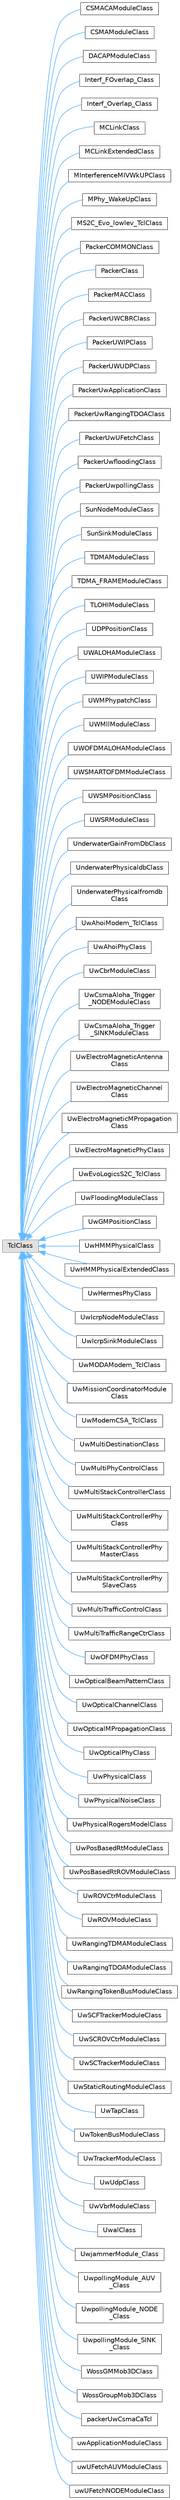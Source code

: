 digraph "Graphical Class Hierarchy"
{
 // LATEX_PDF_SIZE
  bgcolor="transparent";
  edge [fontname=Helvetica,fontsize=10,labelfontname=Helvetica,labelfontsize=10];
  node [fontname=Helvetica,fontsize=10,shape=box,height=0.2,width=0.4];
  rankdir="LR";
  Node0 [id="Node000000",label="TclClass",height=0.2,width=0.4,color="grey60", fillcolor="#E0E0E0", style="filled",tooltip=" "];
  Node0 -> Node1 [id="edge160_Node000000_Node000001",dir="back",color="steelblue1",style="solid",tooltip=" "];
  Node1 [id="Node000001",label="CSMACAModuleClass",height=0.2,width=0.4,color="grey40", fillcolor="white", style="filled",URL="$classCSMACAModuleClass.html",tooltip=" "];
  Node0 -> Node2 [id="edge161_Node000000_Node000002",dir="back",color="steelblue1",style="solid",tooltip=" "];
  Node2 [id="Node000002",label="CSMAModuleClass",height=0.2,width=0.4,color="grey40", fillcolor="white", style="filled",URL="$classCSMAModuleClass.html",tooltip="Class that represents the binding with the tcl configuration script."];
  Node0 -> Node3 [id="edge162_Node000000_Node000003",dir="back",color="steelblue1",style="solid",tooltip=" "];
  Node3 [id="Node000003",label="DACAPModuleClass",height=0.2,width=0.4,color="grey40", fillcolor="white", style="filled",URL="$classDACAPModuleClass.html",tooltip="Class that represent the binding of the protocol with tcl."];
  Node0 -> Node4 [id="edge163_Node000000_Node000004",dir="back",color="steelblue1",style="solid",tooltip=" "];
  Node4 [id="Node000004",label="Interf_FOverlap_Class",height=0.2,width=0.4,color="grey40", fillcolor="white", style="filled",URL="$classInterf__FOverlap__Class.html",tooltip=" "];
  Node0 -> Node5 [id="edge164_Node000000_Node000005",dir="back",color="steelblue1",style="solid",tooltip=" "];
  Node5 [id="Node000005",label="Interf_Overlap_Class",height=0.2,width=0.4,color="grey40", fillcolor="white", style="filled",URL="$classInterf__Overlap__Class.html",tooltip=" "];
  Node0 -> Node6 [id="edge165_Node000000_Node000006",dir="back",color="steelblue1",style="solid",tooltip=" "];
  Node6 [id="Node000006",label="MCLinkClass",height=0.2,width=0.4,color="grey40", fillcolor="white", style="filled",URL="$classMCLinkClass.html",tooltip=" "];
  Node0 -> Node7 [id="edge166_Node000000_Node000007",dir="back",color="steelblue1",style="solid",tooltip=" "];
  Node7 [id="Node000007",label="MCLinkExtendedClass",height=0.2,width=0.4,color="grey40", fillcolor="white", style="filled",URL="$classMCLinkExtendedClass.html",tooltip=" "];
  Node0 -> Node8 [id="edge167_Node000000_Node000008",dir="back",color="steelblue1",style="solid",tooltip=" "];
  Node8 [id="Node000008",label="MInterferenceMIVWkUPClass",height=0.2,width=0.4,color="grey40", fillcolor="white", style="filled",URL="$classMInterferenceMIVWkUPClass.html",tooltip="Class that represents the binding with the tcl configuration script."];
  Node0 -> Node9 [id="edge168_Node000000_Node000009",dir="back",color="steelblue1",style="solid",tooltip=" "];
  Node9 [id="Node000009",label="MPhy_WakeUpClass",height=0.2,width=0.4,color="grey40", fillcolor="white", style="filled",URL="$classMPhy__WakeUpClass.html",tooltip="Class that represents the binding with the tcl configuration script."];
  Node0 -> Node10 [id="edge169_Node000000_Node000010",dir="back",color="steelblue1",style="solid",tooltip=" "];
  Node10 [id="Node000010",label="MS2C_Evo_lowlev_TclClass",height=0.2,width=0.4,color="grey40", fillcolor="white", style="filled",URL="$classMS2C__Evo__lowlev__TclClass.html",tooltip="Class to create the Otcl shadow object for an object of the class MS2C_Evo_lowlev."];
  Node0 -> Node11 [id="edge170_Node000000_Node000011",dir="back",color="steelblue1",style="solid",tooltip=" "];
  Node11 [id="Node000011",label="PackerCOMMONClass",height=0.2,width=0.4,color="grey40", fillcolor="white", style="filled",URL="$classPackerCOMMONClass.html",tooltip="Class to create the Otcl shadow object for an object of the class packer."];
  Node0 -> Node12 [id="edge171_Node000000_Node000012",dir="back",color="steelblue1",style="solid",tooltip=" "];
  Node12 [id="Node000012",label="PackerClass",height=0.2,width=0.4,color="grey40", fillcolor="white", style="filled",URL="$classPackerClass.html",tooltip="Class to create the Otcl shadow object for an object of the class packer."];
  Node0 -> Node13 [id="edge172_Node000000_Node000013",dir="back",color="steelblue1",style="solid",tooltip=" "];
  Node13 [id="Node000013",label="PackerMACClass",height=0.2,width=0.4,color="grey40", fillcolor="white", style="filled",URL="$classPackerMACClass.html",tooltip="Class to create the Otcl shadow object for an object of the class packer."];
  Node0 -> Node14 [id="edge173_Node000000_Node000014",dir="back",color="steelblue1",style="solid",tooltip=" "];
  Node14 [id="Node000014",label="PackerUWCBRClass",height=0.2,width=0.4,color="grey40", fillcolor="white", style="filled",URL="$classPackerUWCBRClass.html",tooltip="Class to create the Otcl shadow object for an object of the class packer."];
  Node0 -> Node15 [id="edge174_Node000000_Node000015",dir="back",color="steelblue1",style="solid",tooltip=" "];
  Node15 [id="Node000015",label="PackerUWIPClass",height=0.2,width=0.4,color="grey40", fillcolor="white", style="filled",URL="$classPackerUWIPClass.html",tooltip="Class to create the Otcl shadow object for an object of the class packer."];
  Node0 -> Node16 [id="edge175_Node000000_Node000016",dir="back",color="steelblue1",style="solid",tooltip=" "];
  Node16 [id="Node000016",label="PackerUWUDPClass",height=0.2,width=0.4,color="grey40", fillcolor="white", style="filled",URL="$classPackerUWUDPClass.html",tooltip="Class to create the Otcl shadow object for an object of the class packer."];
  Node0 -> Node17 [id="edge176_Node000000_Node000017",dir="back",color="steelblue1",style="solid",tooltip=" "];
  Node17 [id="Node000017",label="PackerUwApplicationClass",height=0.2,width=0.4,color="grey40", fillcolor="white", style="filled",URL="$classPackerUwApplicationClass.html",tooltip=" "];
  Node0 -> Node18 [id="edge177_Node000000_Node000018",dir="back",color="steelblue1",style="solid",tooltip=" "];
  Node18 [id="Node000018",label="PackerUwRangingTDOAClass",height=0.2,width=0.4,color="grey40", fillcolor="white", style="filled",URL="$classPackerUwRangingTDOAClass.html",tooltip=" "];
  Node0 -> Node19 [id="edge178_Node000000_Node000019",dir="back",color="steelblue1",style="solid",tooltip=" "];
  Node19 [id="Node000019",label="PackerUwUFetchClass",height=0.2,width=0.4,color="grey40", fillcolor="white", style="filled",URL="$classPackerUwUFetchClass.html",tooltip=" "];
  Node0 -> Node20 [id="edge179_Node000000_Node000020",dir="back",color="steelblue1",style="solid",tooltip=" "];
  Node20 [id="Node000020",label="PackerUwfloodingClass",height=0.2,width=0.4,color="grey40", fillcolor="white", style="filled",URL="$classPackerUwfloodingClass.html",tooltip="Class to create the Otcl shadow object for an object of the class packer."];
  Node0 -> Node21 [id="edge180_Node000000_Node000021",dir="back",color="steelblue1",style="solid",tooltip=" "];
  Node21 [id="Node000021",label="PackerUwpollingClass",height=0.2,width=0.4,color="grey40", fillcolor="white", style="filled",URL="$classPackerUwpollingClass.html",tooltip=" "];
  Node0 -> Node22 [id="edge181_Node000000_Node000022",dir="back",color="steelblue1",style="solid",tooltip=" "];
  Node22 [id="Node000022",label="SunNodeModuleClass",height=0.2,width=0.4,color="grey40", fillcolor="white", style="filled",URL="$classSunNodeModuleClass.html",tooltip="Adds the module for SunIPRoutingNode in ns2."];
  Node0 -> Node23 [id="edge182_Node000000_Node000023",dir="back",color="steelblue1",style="solid",tooltip=" "];
  Node23 [id="Node000023",label="SunSinkModuleClass",height=0.2,width=0.4,color="grey40", fillcolor="white", style="filled",URL="$classSunSinkModuleClass.html",tooltip="Adds the module for SunIPRoutingSink in ns2."];
  Node0 -> Node24 [id="edge183_Node000000_Node000024",dir="back",color="steelblue1",style="solid",tooltip=" "];
  Node24 [id="Node000024",label="TDMAModuleClass",height=0.2,width=0.4,color="grey40", fillcolor="white", style="filled",URL="$classTDMAModuleClass.html",tooltip="Class that represent the binding of the protocol with tcl."];
  Node0 -> Node25 [id="edge184_Node000000_Node000025",dir="back",color="steelblue1",style="solid",tooltip=" "];
  Node25 [id="Node000025",label="TDMA_FRAMEModuleClass",height=0.2,width=0.4,color="grey40", fillcolor="white", style="filled",URL="$classTDMA__FRAMEModuleClass.html",tooltip="Class that represent the binding of the protocol with tcl."];
  Node0 -> Node26 [id="edge185_Node000000_Node000026",dir="back",color="steelblue1",style="solid",tooltip=" "];
  Node26 [id="Node000026",label="TLOHIModuleClass",height=0.2,width=0.4,color="grey40", fillcolor="white", style="filled",URL="$classTLOHIModuleClass.html",tooltip="Class that represent the binding with the tcl configuration script."];
  Node0 -> Node27 [id="edge186_Node000000_Node000027",dir="back",color="steelblue1",style="solid",tooltip=" "];
  Node27 [id="Node000027",label="UDPPositionClass",height=0.2,width=0.4,color="grey40", fillcolor="white", style="filled",URL="$classUDPPositionClass.html",tooltip=" "];
  Node0 -> Node28 [id="edge187_Node000000_Node000028",dir="back",color="steelblue1",style="solid",tooltip=" "];
  Node28 [id="Node000028",label="UWALOHAModuleClass",height=0.2,width=0.4,color="grey40", fillcolor="white", style="filled",URL="$classUWALOHAModuleClass.html",tooltip="Class that describe the binding with tcl scripting language."];
  Node0 -> Node29 [id="edge188_Node000000_Node000029",dir="back",color="steelblue1",style="solid",tooltip=" "];
  Node29 [id="Node000029",label="UWIPModuleClass",height=0.2,width=0.4,color="grey40", fillcolor="white", style="filled",URL="$classUWIPModuleClass.html",tooltip="Adds the module for UWIPModuleClass in ns2."];
  Node0 -> Node30 [id="edge189_Node000000_Node000030",dir="back",color="steelblue1",style="solid",tooltip=" "];
  Node30 [id="Node000030",label="UWMPhypatchClass",height=0.2,width=0.4,color="grey40", fillcolor="white", style="filled",URL="$classUWMPhypatchClass.html",tooltip="Class to create the Otcl shadow object for an object of the class UWMPhypatch."];
  Node0 -> Node31 [id="edge190_Node000000_Node000031",dir="back",color="steelblue1",style="solid",tooltip=" "];
  Node31 [id="Node000031",label="UWMllModuleClass",height=0.2,width=0.4,color="grey40", fillcolor="white", style="filled",URL="$classUWMllModuleClass.html",tooltip="Class that represents the binding with the tcl configuration script."];
  Node0 -> Node32 [id="edge191_Node000000_Node000032",dir="back",color="steelblue1",style="solid",tooltip=" "];
  Node32 [id="Node000032",label="UWOFDMALOHAModuleClass",height=0.2,width=0.4,color="grey40", fillcolor="white", style="filled",URL="$classUWOFDMALOHAModuleClass.html",tooltip="Class that describe the binding with tcl scripting language."];
  Node0 -> Node33 [id="edge192_Node000000_Node000033",dir="back",color="steelblue1",style="solid",tooltip=" "];
  Node33 [id="Node000033",label="UWSMARTOFDMModuleClass",height=0.2,width=0.4,color="grey40", fillcolor="white", style="filled",URL="$classUWSMARTOFDMModuleClass.html",tooltip="Class that describe the binding with tcl scripting language."];
  Node0 -> Node34 [id="edge193_Node000000_Node000034",dir="back",color="steelblue1",style="solid",tooltip=" "];
  Node34 [id="Node000034",label="UWSMPositionClass",height=0.2,width=0.4,color="grey40", fillcolor="white", style="filled",URL="$classUWSMPositionClass.html",tooltip=" "];
  Node0 -> Node35 [id="edge194_Node000000_Node000035",dir="back",color="steelblue1",style="solid",tooltip=" "];
  Node35 [id="Node000035",label="UWSRModuleClass",height=0.2,width=0.4,color="grey40", fillcolor="white", style="filled",URL="$classUWSRModuleClass.html",tooltip="Class that represents the binding with tcl scripting language."];
  Node0 -> Node36 [id="edge195_Node000000_Node000036",dir="back",color="steelblue1",style="solid",tooltip=" "];
  Node36 [id="Node000036",label="UnderwaterGainFromDbClass",height=0.2,width=0.4,color="grey40", fillcolor="white", style="filled",URL="$classUnderwaterGainFromDbClass.html",tooltip=" "];
  Node0 -> Node37 [id="edge196_Node000000_Node000037",dir="back",color="steelblue1",style="solid",tooltip=" "];
  Node37 [id="Node000037",label="UnderwaterPhysicaldbClass",height=0.2,width=0.4,color="grey40", fillcolor="white", style="filled",URL="$classUnderwaterPhysicaldbClass.html",tooltip=" "];
  Node0 -> Node38 [id="edge197_Node000000_Node000038",dir="back",color="steelblue1",style="solid",tooltip=" "];
  Node38 [id="Node000038",label="UnderwaterPhysicalfromdb\lClass",height=0.2,width=0.4,color="grey40", fillcolor="white", style="filled",URL="$classUnderwaterPhysicalfromdbClass.html",tooltip=" "];
  Node0 -> Node39 [id="edge198_Node000000_Node000039",dir="back",color="steelblue1",style="solid",tooltip=" "];
  Node39 [id="Node000039",label="UwAhoiModem_TclClass",height=0.2,width=0.4,color="grey40", fillcolor="white", style="filled",URL="$classUwAhoiModem__TclClass.html",tooltip="Class to create the Otcl shadow object for an object of the class UwAhoiModem."];
  Node0 -> Node40 [id="edge199_Node000000_Node000040",dir="back",color="steelblue1",style="solid",tooltip=" "];
  Node40 [id="Node000040",label="UwAhoiPhyClass",height=0.2,width=0.4,color="grey40", fillcolor="white", style="filled",URL="$classUwAhoiPhyClass.html",tooltip="Adds the module for UwCbrModuleClass in ns2."];
  Node0 -> Node41 [id="edge200_Node000000_Node000041",dir="back",color="steelblue1",style="solid",tooltip=" "];
  Node41 [id="Node000041",label="UwCbrModuleClass",height=0.2,width=0.4,color="grey40", fillcolor="white", style="filled",URL="$classUwCbrModuleClass.html",tooltip="Adds the module for UwCbrModuleClass in ns2."];
  Node0 -> Node42 [id="edge201_Node000000_Node000042",dir="back",color="steelblue1",style="solid",tooltip=" "];
  Node42 [id="Node000042",label="UwCsmaAloha_Trigger\l_NODEModuleClass",height=0.2,width=0.4,color="grey40", fillcolor="white", style="filled",URL="$classUwCsmaAloha__Trigger__NODEModuleClass.html",tooltip=" "];
  Node0 -> Node43 [id="edge202_Node000000_Node000043",dir="back",color="steelblue1",style="solid",tooltip=" "];
  Node43 [id="Node000043",label="UwCsmaAloha_Trigger\l_SINKModuleClass",height=0.2,width=0.4,color="grey40", fillcolor="white", style="filled",URL="$classUwCsmaAloha__Trigger__SINKModuleClass.html",tooltip="Class that represents the binding with the tcl configuration script."];
  Node0 -> Node44 [id="edge203_Node000000_Node000044",dir="back",color="steelblue1",style="solid",tooltip=" "];
  Node44 [id="Node000044",label="UwElectroMagneticAntenna\lClass",height=0.2,width=0.4,color="grey40", fillcolor="white", style="filled",URL="$classUwElectroMagneticAntennaClass.html",tooltip=" "];
  Node0 -> Node45 [id="edge204_Node000000_Node000045",dir="back",color="steelblue1",style="solid",tooltip=" "];
  Node45 [id="Node000045",label="UwElectroMagneticChannel\lClass",height=0.2,width=0.4,color="grey40", fillcolor="white", style="filled",URL="$classUwElectroMagneticChannelClass.html",tooltip="Adds the module for UwElectroMagneticChannel in ns2."];
  Node0 -> Node46 [id="edge205_Node000000_Node000046",dir="back",color="steelblue1",style="solid",tooltip=" "];
  Node46 [id="Node000046",label="UwElectroMagneticMPropagation\lClass",height=0.2,width=0.4,color="grey40", fillcolor="white", style="filled",URL="$classUwElectroMagneticMPropagationClass.html",tooltip="Class that represents the binding with the tcl configuration script."];
  Node0 -> Node47 [id="edge206_Node000000_Node000047",dir="back",color="steelblue1",style="solid",tooltip=" "];
  Node47 [id="Node000047",label="UwElectroMagneticPhyClass",height=0.2,width=0.4,color="grey40", fillcolor="white", style="filled",URL="$classUwElectroMagneticPhyClass.html",tooltip=" "];
  Node0 -> Node48 [id="edge207_Node000000_Node000048",dir="back",color="steelblue1",style="solid",tooltip=" "];
  Node48 [id="Node000048",label="UwEvoLogicsS2C_TclClass",height=0.2,width=0.4,color="grey40", fillcolor="white", style="filled",URL="$classUwEvoLogicsS2C__TclClass.html",tooltip="Class to create the Otcl shadow object for an object of the class UwEvoLogicsS2CModem."];
  Node0 -> Node49 [id="edge208_Node000000_Node000049",dir="back",color="steelblue1",style="solid",tooltip=" "];
  Node49 [id="Node000049",label="UwFloodingModuleClass",height=0.2,width=0.4,color="grey40", fillcolor="white", style="filled",URL="$classUwFloodingModuleClass.html",tooltip="Adds the module for SunIPRoutingSink in ns2."];
  Node0 -> Node50 [id="edge209_Node000000_Node000050",dir="back",color="steelblue1",style="solid",tooltip=" "];
  Node50 [id="Node000050",label="UwGMPositionClass",height=0.2,width=0.4,color="grey40", fillcolor="white", style="filled",URL="$classUwGMPositionClass.html",tooltip="Adds the module for UwGMPositionClass in ns2."];
  Node0 -> Node51 [id="edge210_Node000000_Node000051",dir="back",color="steelblue1",style="solid",tooltip=" "];
  Node51 [id="Node000051",label="UwHMMPhysicalClass",height=0.2,width=0.4,color="grey40", fillcolor="white", style="filled",URL="$classUwHMMPhysicalClass.html",tooltip=" "];
  Node0 -> Node52 [id="edge211_Node000000_Node000052",dir="back",color="steelblue1",style="solid",tooltip=" "];
  Node52 [id="Node000052",label="UwHMMPhysicalExtendedClass",height=0.2,width=0.4,color="grey40", fillcolor="white", style="filled",URL="$classUwHMMPhysicalExtendedClass.html",tooltip=" "];
  Node0 -> Node53 [id="edge212_Node000000_Node000053",dir="back",color="steelblue1",style="solid",tooltip=" "];
  Node53 [id="Node000053",label="UwHermesPhyClass",height=0.2,width=0.4,color="grey40", fillcolor="white", style="filled",URL="$classUwHermesPhyClass.html",tooltip="Adds the module for UwCbrModuleClass in ns2."];
  Node0 -> Node54 [id="edge213_Node000000_Node000054",dir="back",color="steelblue1",style="solid",tooltip=" "];
  Node54 [id="Node000054",label="UwIcrpNodeModuleClass",height=0.2,width=0.4,color="grey40", fillcolor="white", style="filled",URL="$classUwIcrpNodeModuleClass.html",tooltip="Adds the module for UwIcrpNodeModuleClass in ns2."];
  Node0 -> Node55 [id="edge214_Node000000_Node000055",dir="back",color="steelblue1",style="solid",tooltip=" "];
  Node55 [id="Node000055",label="UwIcrpSinkModuleClass",height=0.2,width=0.4,color="grey40", fillcolor="white", style="filled",URL="$classUwIcrpSinkModuleClass.html",tooltip="Adds the module for UwIcrpSinkModuleClass in ns2."];
  Node0 -> Node56 [id="edge215_Node000000_Node000056",dir="back",color="steelblue1",style="solid",tooltip=" "];
  Node56 [id="Node000056",label="UwMODAModem_TclClass",height=0.2,width=0.4,color="grey40", fillcolor="white", style="filled",URL="$classUwMODAModem__TclClass.html",tooltip="Class to create the Otcl shadow object for an object of the class UwMODAModem."];
  Node0 -> Node57 [id="edge216_Node000000_Node000057",dir="back",color="steelblue1",style="solid",tooltip=" "];
  Node57 [id="Node000057",label="UwMissionCoordinatorModule\lClass",height=0.2,width=0.4,color="grey40", fillcolor="white", style="filled",URL="$classUwMissionCoordinatorModuleClass.html",tooltip="Class that represents the binding with the tcl configuration script."];
  Node0 -> Node58 [id="edge217_Node000000_Node000058",dir="back",color="steelblue1",style="solid",tooltip=" "];
  Node58 [id="Node000058",label="UwModemCSA_TclClass",height=0.2,width=0.4,color="grey40", fillcolor="white", style="filled",URL="$classUwModemCSA__TclClass.html",tooltip="Class to create the Otcl shadow object for an object of the class UwModemCSA."];
  Node0 -> Node59 [id="edge218_Node000000_Node000059",dir="back",color="steelblue1",style="solid",tooltip=" "];
  Node59 [id="Node000059",label="UwMultiDestinationClass",height=0.2,width=0.4,color="grey40", fillcolor="white", style="filled",URL="$classUwMultiDestinationClass.html",tooltip="Class that represents the binding with the tcl configuration script."];
  Node0 -> Node60 [id="edge219_Node000000_Node000060",dir="back",color="steelblue1",style="solid",tooltip=" "];
  Node60 [id="Node000060",label="UwMultiPhyControlClass",height=0.2,width=0.4,color="grey40", fillcolor="white", style="filled",URL="$classUwMultiPhyControlClass.html",tooltip="Class that represents the binding with the tcl configuration script."];
  Node0 -> Node61 [id="edge220_Node000000_Node000061",dir="back",color="steelblue1",style="solid",tooltip=" "];
  Node61 [id="Node000061",label="UwMultiStackControllerClass",height=0.2,width=0.4,color="grey40", fillcolor="white", style="filled",URL="$classUwMultiStackControllerClass.html",tooltip="Class that represents the binding with the tcl configuration script."];
  Node0 -> Node62 [id="edge221_Node000000_Node000062",dir="back",color="steelblue1",style="solid",tooltip=" "];
  Node62 [id="Node000062",label="UwMultiStackControllerPhy\lClass",height=0.2,width=0.4,color="grey40", fillcolor="white", style="filled",URL="$classUwMultiStackControllerPhyClass.html",tooltip="Class that represents the binding with the tcl configuration script."];
  Node0 -> Node63 [id="edge222_Node000000_Node000063",dir="back",color="steelblue1",style="solid",tooltip=" "];
  Node63 [id="Node000063",label="UwMultiStackControllerPhy\lMasterClass",height=0.2,width=0.4,color="grey40", fillcolor="white", style="filled",URL="$classUwMultiStackControllerPhyMasterClass.html",tooltip="Class that represents the binding with the tcl configuration script."];
  Node0 -> Node64 [id="edge223_Node000000_Node000064",dir="back",color="steelblue1",style="solid",tooltip=" "];
  Node64 [id="Node000064",label="UwMultiStackControllerPhy\lSlaveClass",height=0.2,width=0.4,color="grey40", fillcolor="white", style="filled",URL="$classUwMultiStackControllerPhySlaveClass.html",tooltip="Class that represents the binding with the tcl configuration script."];
  Node0 -> Node65 [id="edge224_Node000000_Node000065",dir="back",color="steelblue1",style="solid",tooltip=" "];
  Node65 [id="Node000065",label="UwMultiTrafficControlClass",height=0.2,width=0.4,color="grey40", fillcolor="white", style="filled",URL="$classUwMultiTrafficControlClass.html",tooltip="Class that represents the binding with the tcl configuration script."];
  Node0 -> Node66 [id="edge225_Node000000_Node000066",dir="back",color="steelblue1",style="solid",tooltip=" "];
  Node66 [id="Node000066",label="UwMultiTrafficRangeCtrClass",height=0.2,width=0.4,color="grey40", fillcolor="white", style="filled",URL="$classUwMultiTrafficRangeCtrClass.html",tooltip="Class that represents the binding with the tcl configuration script."];
  Node0 -> Node67 [id="edge226_Node000000_Node000067",dir="back",color="steelblue1",style="solid",tooltip=" "];
  Node67 [id="Node000067",label="UwOFDMPhyClass",height=0.2,width=0.4,color="grey40", fillcolor="white", style="filled",URL="$classUwOFDMPhyClass.html",tooltip=" "];
  Node0 -> Node68 [id="edge227_Node000000_Node000068",dir="back",color="steelblue1",style="solid",tooltip=" "];
  Node68 [id="Node000068",label="UwOpticalBeamPatternClass",height=0.2,width=0.4,color="grey40", fillcolor="white", style="filled",URL="$classUwOpticalBeamPatternClass.html",tooltip=" "];
  Node0 -> Node69 [id="edge228_Node000000_Node000069",dir="back",color="steelblue1",style="solid",tooltip=" "];
  Node69 [id="Node000069",label="UwOpticalChannelClass",height=0.2,width=0.4,color="grey40", fillcolor="white", style="filled",URL="$classUwOpticalChannelClass.html",tooltip="Adds the module for UwOpticalChannel in ns2."];
  Node0 -> Node70 [id="edge229_Node000000_Node000070",dir="back",color="steelblue1",style="solid",tooltip=" "];
  Node70 [id="Node000070",label="UwOpticalMPropagationClass",height=0.2,width=0.4,color="grey40", fillcolor="white", style="filled",URL="$classUwOpticalMPropagationClass.html",tooltip="Class that represents the binding with the tcl configuration script."];
  Node0 -> Node71 [id="edge230_Node000000_Node000071",dir="back",color="steelblue1",style="solid",tooltip=" "];
  Node71 [id="Node000071",label="UwOpticalPhyClass",height=0.2,width=0.4,color="grey40", fillcolor="white", style="filled",URL="$classUwOpticalPhyClass.html",tooltip=" "];
  Node0 -> Node72 [id="edge231_Node000000_Node000072",dir="back",color="steelblue1",style="solid",tooltip=" "];
  Node72 [id="Node000072",label="UwPhysicalClass",height=0.2,width=0.4,color="grey40", fillcolor="white", style="filled",URL="$classUwPhysicalClass.html",tooltip=" "];
  Node0 -> Node73 [id="edge232_Node000000_Node000073",dir="back",color="steelblue1",style="solid",tooltip=" "];
  Node73 [id="Node000073",label="UwPhysicalNoiseClass",height=0.2,width=0.4,color="grey40", fillcolor="white", style="filled",URL="$classUwPhysicalNoiseClass.html",tooltip=" "];
  Node0 -> Node74 [id="edge233_Node000000_Node000074",dir="back",color="steelblue1",style="solid",tooltip=" "];
  Node74 [id="Node000074",label="UwPhysicalRogersModelClass",height=0.2,width=0.4,color="grey40", fillcolor="white", style="filled",URL="$classUwPhysicalRogersModelClass.html",tooltip=" "];
  Node0 -> Node75 [id="edge234_Node000000_Node000075",dir="back",color="steelblue1",style="solid",tooltip=" "];
  Node75 [id="Node000075",label="UwPosBasedRtModuleClass",height=0.2,width=0.4,color="grey40", fillcolor="white", style="filled",URL="$classUwPosBasedRtModuleClass.html",tooltip=" "];
  Node0 -> Node76 [id="edge235_Node000000_Node000076",dir="back",color="steelblue1",style="solid",tooltip=" "];
  Node76 [id="Node000076",label="UwPosBasedRtROVModuleClass",height=0.2,width=0.4,color="grey40", fillcolor="white", style="filled",URL="$classUwPosBasedRtROVModuleClass.html",tooltip=" "];
  Node0 -> Node77 [id="edge236_Node000000_Node000077",dir="back",color="steelblue1",style="solid",tooltip=" "];
  Node77 [id="Node000077",label="UwROVCtrModuleClass",height=0.2,width=0.4,color="grey40", fillcolor="white", style="filled",URL="$classUwROVCtrModuleClass.html",tooltip="Adds the module for UwROVModuleClass in ns2."];
  Node0 -> Node78 [id="edge237_Node000000_Node000078",dir="back",color="steelblue1",style="solid",tooltip=" "];
  Node78 [id="Node000078",label="UwROVModuleClass",height=0.2,width=0.4,color="grey40", fillcolor="white", style="filled",URL="$classUwROVModuleClass.html",tooltip="Adds the header for hdr_uwROV packets in ns2."];
  Node0 -> Node79 [id="edge238_Node000000_Node000079",dir="back",color="steelblue1",style="solid",tooltip=" "];
  Node79 [id="Node000079",label="UwRangingTDMAModuleClass",height=0.2,width=0.4,color="grey40", fillcolor="white", style="filled",URL="$classUwRangingTDMAModuleClass.html",tooltip="Class that represent the binding of the protocol with tcl."];
  Node0 -> Node80 [id="edge239_Node000000_Node000080",dir="back",color="steelblue1",style="solid",tooltip=" "];
  Node80 [id="Node000080",label="UwRangingTDOAModuleClass",height=0.2,width=0.4,color="grey40", fillcolor="white", style="filled",URL="$classUwRangingTDOAModuleClass.html",tooltip="Class that represent the binding of the protocol with tcl."];
  Node0 -> Node81 [id="edge240_Node000000_Node000081",dir="back",color="steelblue1",style="solid",tooltip=" "];
  Node81 [id="Node000081",label="UwRangingTokenBusModuleClass",height=0.2,width=0.4,color="grey40", fillcolor="white", style="filled",URL="$classUwRangingTokenBusModuleClass.html",tooltip="Class that represent the binding of the protocol with tcl."];
  Node0 -> Node82 [id="edge241_Node000000_Node000082",dir="back",color="steelblue1",style="solid",tooltip=" "];
  Node82 [id="Node000082",label="UwSCFTrackerModuleClass",height=0.2,width=0.4,color="grey40", fillcolor="white", style="filled",URL="$classUwSCFTrackerModuleClass.html",tooltip="Class that represents the binding with the tcl configuration script."];
  Node0 -> Node83 [id="edge242_Node000000_Node000083",dir="back",color="steelblue1",style="solid",tooltip=" "];
  Node83 [id="Node000083",label="UwSCROVCtrModuleClass",height=0.2,width=0.4,color="grey40", fillcolor="white", style="filled",URL="$classUwSCROVCtrModuleClass.html",tooltip="Class that represents the binding with the tcl configuration script."];
  Node0 -> Node84 [id="edge243_Node000000_Node000084",dir="back",color="steelblue1",style="solid",tooltip=" "];
  Node84 [id="Node000084",label="UwSCTrackerModuleClass",height=0.2,width=0.4,color="grey40", fillcolor="white", style="filled",URL="$classUwSCTrackerModuleClass.html",tooltip="Class that represents the binding with the tcl configuration script."];
  Node0 -> Node85 [id="edge244_Node000000_Node000085",dir="back",color="steelblue1",style="solid",tooltip=" "];
  Node85 [id="Node000085",label="UwStaticRoutingModuleClass",height=0.2,width=0.4,color="grey40", fillcolor="white", style="filled",URL="$classUwStaticRoutingModuleClass.html",tooltip="Adds the module for UwStaticRoutingModuleClass in ns2."];
  Node0 -> Node86 [id="edge245_Node000000_Node000086",dir="back",color="steelblue1",style="solid",tooltip=" "];
  Node86 [id="Node000086",label="UwTapClass",height=0.2,width=0.4,color="grey40", fillcolor="white", style="filled",URL="$classUwTapClass.html",tooltip="Class that represents the binding with the tcl configuration script."];
  Node0 -> Node87 [id="edge246_Node000000_Node000087",dir="back",color="steelblue1",style="solid",tooltip=" "];
  Node87 [id="Node000087",label="UwTokenBusModuleClass",height=0.2,width=0.4,color="grey40", fillcolor="white", style="filled",URL="$classUwTokenBusModuleClass.html",tooltip="Class that represent the binding of the protocol with tcl."];
  Node0 -> Node88 [id="edge247_Node000000_Node000088",dir="back",color="steelblue1",style="solid",tooltip=" "];
  Node88 [id="Node000088",label="UwTrackerModuleClass",height=0.2,width=0.4,color="grey40", fillcolor="white", style="filled",URL="$classUwTrackerModuleClass.html",tooltip="Class that represents the binding with the tcl configuration script."];
  Node0 -> Node89 [id="edge248_Node000000_Node000089",dir="back",color="steelblue1",style="solid",tooltip=" "];
  Node89 [id="Node000089",label="UwUdpClass",height=0.2,width=0.4,color="grey40", fillcolor="white", style="filled",URL="$classUwUdpClass.html",tooltip="Adds the module for UwUdpClass in ns2."];
  Node0 -> Node90 [id="edge249_Node000000_Node000090",dir="back",color="steelblue1",style="solid",tooltip=" "];
  Node90 [id="Node000090",label="UwVbrModuleClass",height=0.2,width=0.4,color="grey40", fillcolor="white", style="filled",URL="$classUwVbrModuleClass.html",tooltip="Adds the module for UwVbrModuleClass in ns2."];
  Node0 -> Node91 [id="edge250_Node000000_Node000091",dir="back",color="steelblue1",style="solid",tooltip=" "];
  Node91 [id="Node000091",label="UwalClass",height=0.2,width=0.4,color="grey40", fillcolor="white", style="filled",URL="$classUwalClass.html",tooltip="Class to create the Otcl shadow object for an object of the class Uwal."];
  Node0 -> Node92 [id="edge251_Node000000_Node000092",dir="back",color="steelblue1",style="solid",tooltip=" "];
  Node92 [id="Node000092",label="UwjammerModule_Class",height=0.2,width=0.4,color="grey40", fillcolor="white", style="filled",URL="$classUwjammerModule__Class.html",tooltip="Class that represents the binding with the tcl configuration script."];
  Node0 -> Node93 [id="edge252_Node000000_Node000093",dir="back",color="steelblue1",style="solid",tooltip=" "];
  Node93 [id="Node000093",label="UwpollingModule_AUV\l_Class",height=0.2,width=0.4,color="grey40", fillcolor="white", style="filled",URL="$classUwpollingModule__AUV__Class.html",tooltip="Class that represents the binding with the tcl configuration script."];
  Node0 -> Node94 [id="edge253_Node000000_Node000094",dir="back",color="steelblue1",style="solid",tooltip=" "];
  Node94 [id="Node000094",label="UwpollingModule_NODE\l_Class",height=0.2,width=0.4,color="grey40", fillcolor="white", style="filled",URL="$classUwpollingModule__NODE__Class.html",tooltip="Class that represents the binding with the tcl configuration script."];
  Node0 -> Node95 [id="edge254_Node000000_Node000095",dir="back",color="steelblue1",style="solid",tooltip=" "];
  Node95 [id="Node000095",label="UwpollingModule_SINK\l_Class",height=0.2,width=0.4,color="grey40", fillcolor="white", style="filled",URL="$classUwpollingModule__SINK__Class.html",tooltip="Class that represents the binding with the tcl configuration script."];
  Node0 -> Node96 [id="edge255_Node000000_Node000096",dir="back",color="steelblue1",style="solid",tooltip=" "];
  Node96 [id="Node000096",label="WossGMMob3DClass",height=0.2,width=0.4,color="grey40", fillcolor="white", style="filled",URL="$classWossGMMob3DClass.html",tooltip="TCL Hooks for the simulator."];
  Node0 -> Node97 [id="edge256_Node000000_Node000097",dir="back",color="steelblue1",style="solid",tooltip=" "];
  Node97 [id="Node000097",label="WossGroupMob3DClass",height=0.2,width=0.4,color="grey40", fillcolor="white", style="filled",URL="$classWossGroupMob3DClass.html",tooltip="TCL Hooks for the simulator."];
  Node0 -> Node98 [id="edge257_Node000000_Node000098",dir="back",color="steelblue1",style="solid",tooltip=" "];
  Node98 [id="Node000098",label="packerUwCsmaCaTcl",height=0.2,width=0.4,color="grey40", fillcolor="white", style="filled",URL="$classpackerUwCsmaCaTcl.html",tooltip=" "];
  Node0 -> Node99 [id="edge258_Node000000_Node000099",dir="back",color="steelblue1",style="solid",tooltip=" "];
  Node99 [id="Node000099",label="uwApplicationModuleClass",height=0.2,width=0.4,color="grey40", fillcolor="white", style="filled",URL="$classuwApplicationModuleClass.html",tooltip=" "];
  Node0 -> Node100 [id="edge259_Node000000_Node000100",dir="back",color="steelblue1",style="solid",tooltip=" "];
  Node100 [id="Node000100",label="uwUFetchAUVModuleClass",height=0.2,width=0.4,color="grey40", fillcolor="white", style="filled",URL="$classuwUFetchAUVModuleClass.html",tooltip="Class that represents the binding with the TCL configuration script."];
  Node0 -> Node101 [id="edge260_Node000000_Node000101",dir="back",color="steelblue1",style="solid",tooltip=" "];
  Node101 [id="Node000101",label="uwUFetchNODEModuleClass",height=0.2,width=0.4,color="grey40", fillcolor="white", style="filled",URL="$classuwUFetchNODEModuleClass.html",tooltip="< class uwUFetchNODEModuleClass"];
}
